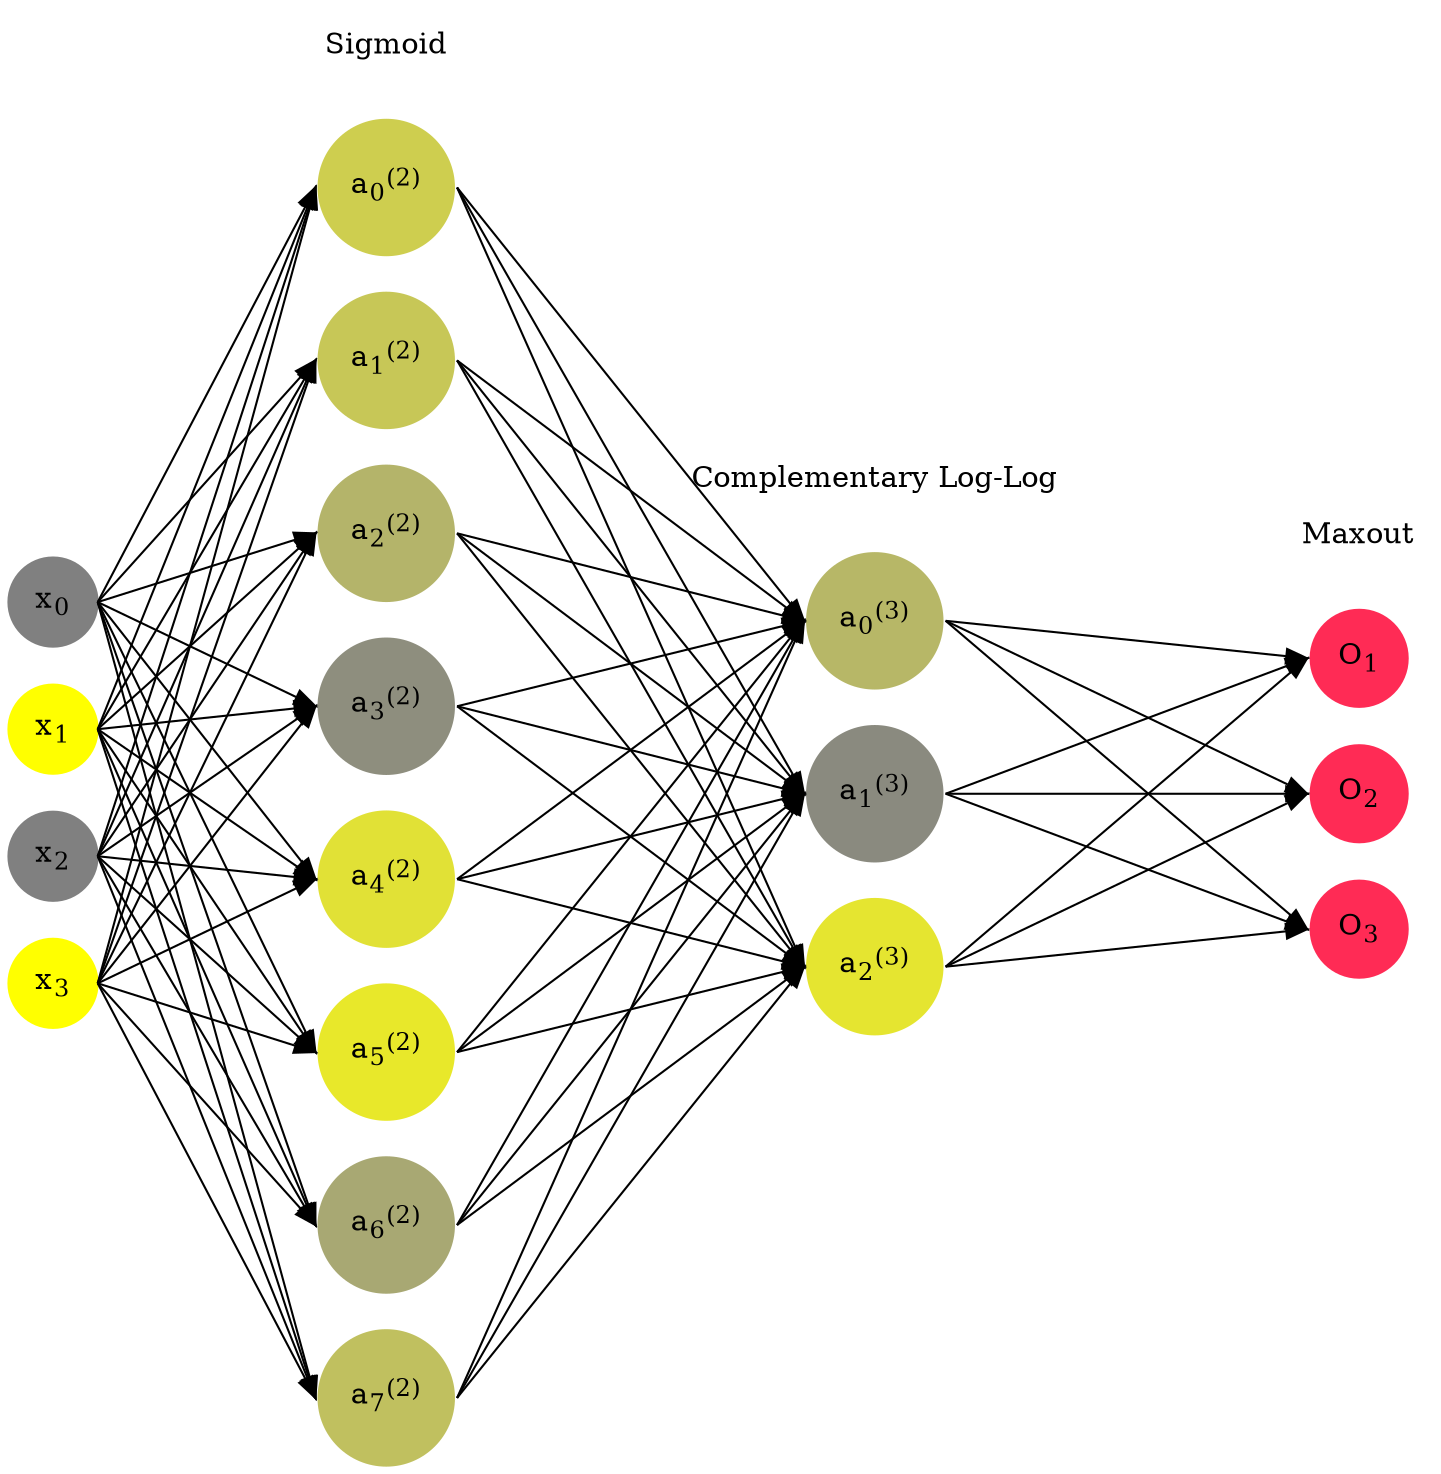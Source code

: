 digraph G {
	rankdir = LR;
	splines=false;
	edge[style=invis];
	ranksep= 1.4;
	{
	node [shape=circle, color="0.1667, 0.0, 0.5", style=filled, fillcolor="0.1667, 0.0, 0.5"];
	x0 [label=<x<sub>0</sub>>];
	}
	{
	node [shape=circle, color="0.1667, 1.0, 1.0", style=filled, fillcolor="0.1667, 1.0, 1.0"];
	x1 [label=<x<sub>1</sub>>];
	}
	{
	node [shape=circle, color="0.1667, 0.0, 0.5", style=filled, fillcolor="0.1667, 0.0, 0.5"];
	x2 [label=<x<sub>2</sub>>];
	}
	{
	node [shape=circle, color="0.1667, 1.0, 1.0", style=filled, fillcolor="0.1667, 1.0, 1.0"];
	x3 [label=<x<sub>3</sub>>];
	}
	{
	node [shape=circle, color="0.1667, 0.616205, 0.808102", style=filled, fillcolor="0.1667, 0.616205, 0.808102"];
	a02 [label=<a<sub>0</sub><sup>(2)</sup>>];
	}
	{
	node [shape=circle, color="0.1667, 0.562400, 0.781200", style=filled, fillcolor="0.1667, 0.562400, 0.781200"];
	a12 [label=<a<sub>1</sub><sup>(2)</sup>>];
	}
	{
	node [shape=circle, color="0.1667, 0.413614, 0.706807", style=filled, fillcolor="0.1667, 0.413614, 0.706807"];
	a22 [label=<a<sub>2</sub><sup>(2)</sup>>];
	}
	{
	node [shape=circle, color="0.1667, 0.115126, 0.557563", style=filled, fillcolor="0.1667, 0.115126, 0.557563"];
	a32 [label=<a<sub>3</sub><sup>(2)</sup>>];
	}
	{
	node [shape=circle, color="0.1667, 0.758442, 0.879221", style=filled, fillcolor="0.1667, 0.758442, 0.879221"];
	a42 [label=<a<sub>4</sub><sup>(2)</sup>>];
	}
	{
	node [shape=circle, color="0.1667, 0.815564, 0.907782", style=filled, fillcolor="0.1667, 0.815564, 0.907782"];
	a52 [label=<a<sub>5</sub><sup>(2)</sup>>];
	}
	{
	node [shape=circle, color="0.1667, 0.312918, 0.656459", style=filled, fillcolor="0.1667, 0.312918, 0.656459"];
	a62 [label=<a<sub>6</sub><sup>(2)</sup>>];
	}
	{
	node [shape=circle, color="0.1667, 0.505116, 0.752558", style=filled, fillcolor="0.1667, 0.505116, 0.752558"];
	a72 [label=<a<sub>7</sub><sup>(2)</sup>>];
	}
	{
	node [shape=circle, color="0.1667, 0.436752, 0.718376", style=filled, fillcolor="0.1667, 0.436752, 0.718376"];
	a03 [label=<a<sub>0</sub><sup>(3)</sup>>];
	}
	{
	node [shape=circle, color="0.1667, 0.078322, 0.539161", style=filled, fillcolor="0.1667, 0.078322, 0.539161"];
	a13 [label=<a<sub>1</sub><sup>(3)</sup>>];
	}
	{
	node [shape=circle, color="0.1667, 0.789919, 0.894959", style=filled, fillcolor="0.1667, 0.789919, 0.894959"];
	a23 [label=<a<sub>2</sub><sup>(3)</sup>>];
	}
	{
	node [shape=circle, color="0.9667, 0.83, 1.0", style=filled, fillcolor="0.9667, 0.83, 1.0"];
	O1 [label=<O<sub>1</sub>>];
	}
	{
	node [shape=circle, color="0.9667, 0.83, 1.0", style=filled, fillcolor="0.9667, 0.83, 1.0"];
	O2 [label=<O<sub>2</sub>>];
	}
	{
	node [shape=circle, color="0.9667, 0.83, 1.0", style=filled, fillcolor="0.9667, 0.83, 1.0"];
	O3 [label=<O<sub>3</sub>>];
	}
	{
	rank=same;
	x0->x1->x2->x3;
	}
	{
	rank=same;
	a02->a12->a22->a32->a42->a52->a62->a72;
	}
	{
	rank=same;
	a03->a13->a23;
	}
	{
	rank=same;
	O1->O2->O3;
	}
	l1 [shape=plaintext,label="Sigmoid"];
	l1->a02;
	{rank=same; l1;a02};
	l2 [shape=plaintext,label="Complementary Log-Log"];
	l2->a03;
	{rank=same; l2;a03};
	l3 [shape=plaintext,label="Maxout"];
	l3->O1;
	{rank=same; l3;O1};
edge[style=solid, tailport=e, headport=w];
	{x0;x1;x2;x3} -> {a02;a12;a22;a32;a42;a52;a62;a72};
	{a02;a12;a22;a32;a42;a52;a62;a72} -> {a03;a13;a23};
	{a03;a13;a23} -> {O1,O2,O3};
}
